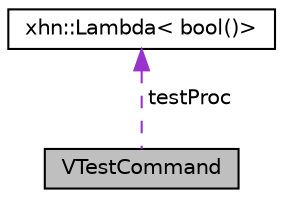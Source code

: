 digraph "VTestCommand"
{
  edge [fontname="Helvetica",fontsize="10",labelfontname="Helvetica",labelfontsize="10"];
  node [fontname="Helvetica",fontsize="10",shape=record];
  Node1 [label="VTestCommand",height=0.2,width=0.4,color="black", fillcolor="grey75", style="filled", fontcolor="black"];
  Node2 -> Node1 [dir="back",color="darkorchid3",fontsize="10",style="dashed",label=" testProc" ,fontname="Helvetica"];
  Node2 [label="xhn::Lambda\< bool()\>",height=0.2,width=0.4,color="black", fillcolor="white", style="filled",URL="$classxhn_1_1_lambda.html"];
}
